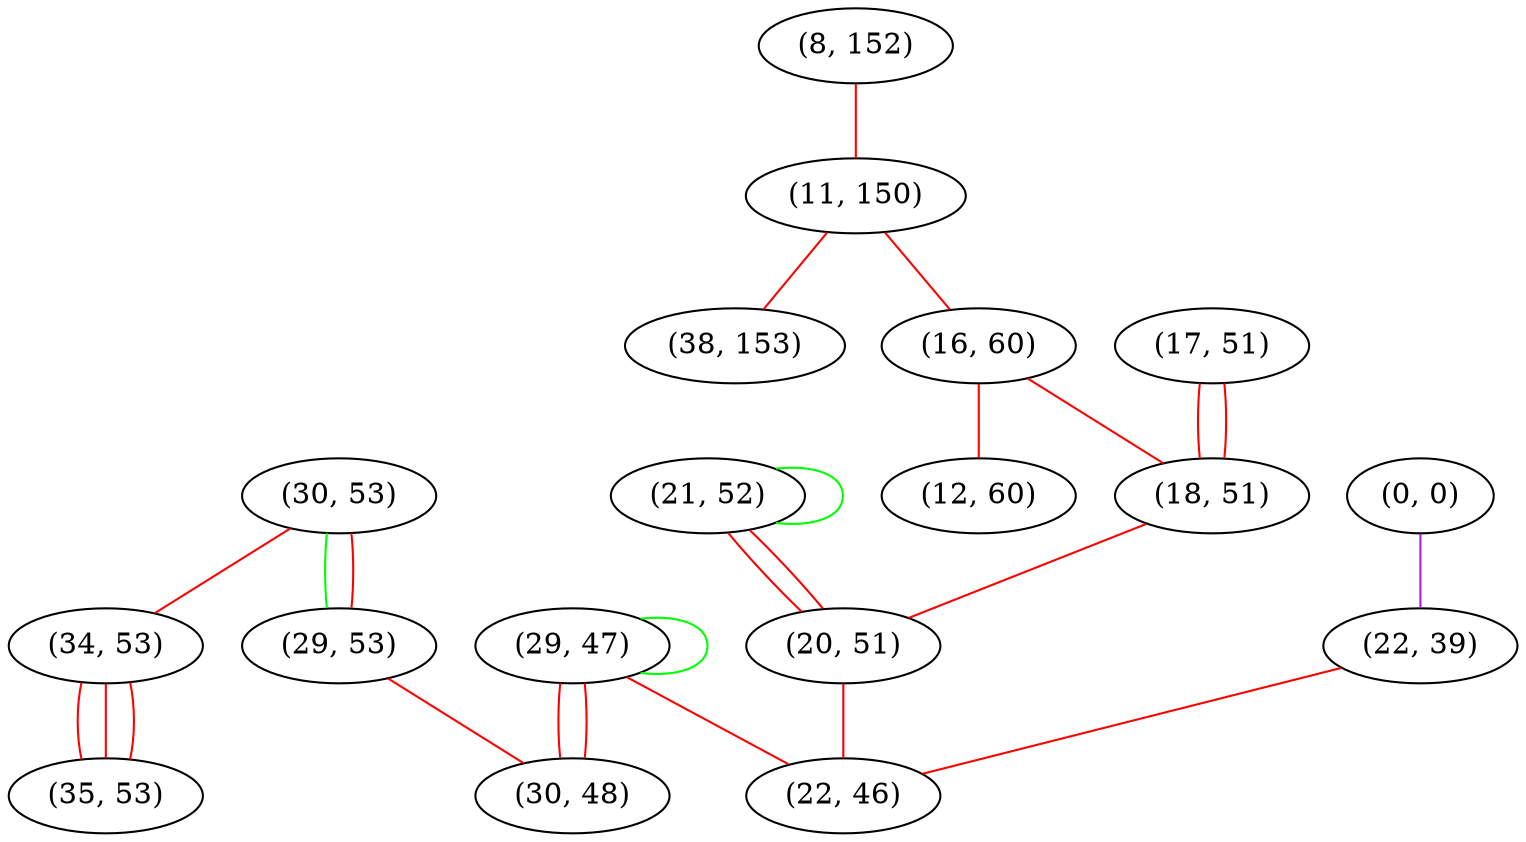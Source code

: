 graph "" {
"(29, 47)";
"(21, 52)";
"(8, 152)";
"(30, 53)";
"(0, 0)";
"(34, 53)";
"(29, 53)";
"(11, 150)";
"(16, 60)";
"(35, 53)";
"(38, 153)";
"(17, 51)";
"(18, 51)";
"(30, 48)";
"(20, 51)";
"(22, 39)";
"(12, 60)";
"(22, 46)";
"(29, 47)" -- "(29, 47)"  [color=green, key=0, weight=2];
"(29, 47)" -- "(30, 48)"  [color=red, key=0, weight=1];
"(29, 47)" -- "(30, 48)"  [color=red, key=1, weight=1];
"(29, 47)" -- "(22, 46)"  [color=red, key=0, weight=1];
"(21, 52)" -- "(21, 52)"  [color=green, key=0, weight=2];
"(21, 52)" -- "(20, 51)"  [color=red, key=0, weight=1];
"(21, 52)" -- "(20, 51)"  [color=red, key=1, weight=1];
"(8, 152)" -- "(11, 150)"  [color=red, key=0, weight=1];
"(30, 53)" -- "(34, 53)"  [color=red, key=0, weight=1];
"(30, 53)" -- "(29, 53)"  [color=green, key=0, weight=2];
"(30, 53)" -- "(29, 53)"  [color=red, key=1, weight=1];
"(0, 0)" -- "(22, 39)"  [color=purple, key=0, weight=4];
"(34, 53)" -- "(35, 53)"  [color=red, key=0, weight=1];
"(34, 53)" -- "(35, 53)"  [color=red, key=1, weight=1];
"(34, 53)" -- "(35, 53)"  [color=red, key=2, weight=1];
"(29, 53)" -- "(30, 48)"  [color=red, key=0, weight=1];
"(11, 150)" -- "(38, 153)"  [color=red, key=0, weight=1];
"(11, 150)" -- "(16, 60)"  [color=red, key=0, weight=1];
"(16, 60)" -- "(12, 60)"  [color=red, key=0, weight=1];
"(16, 60)" -- "(18, 51)"  [color=red, key=0, weight=1];
"(17, 51)" -- "(18, 51)"  [color=red, key=0, weight=1];
"(17, 51)" -- "(18, 51)"  [color=red, key=1, weight=1];
"(18, 51)" -- "(20, 51)"  [color=red, key=0, weight=1];
"(20, 51)" -- "(22, 46)"  [color=red, key=0, weight=1];
"(22, 39)" -- "(22, 46)"  [color=red, key=0, weight=1];
}
